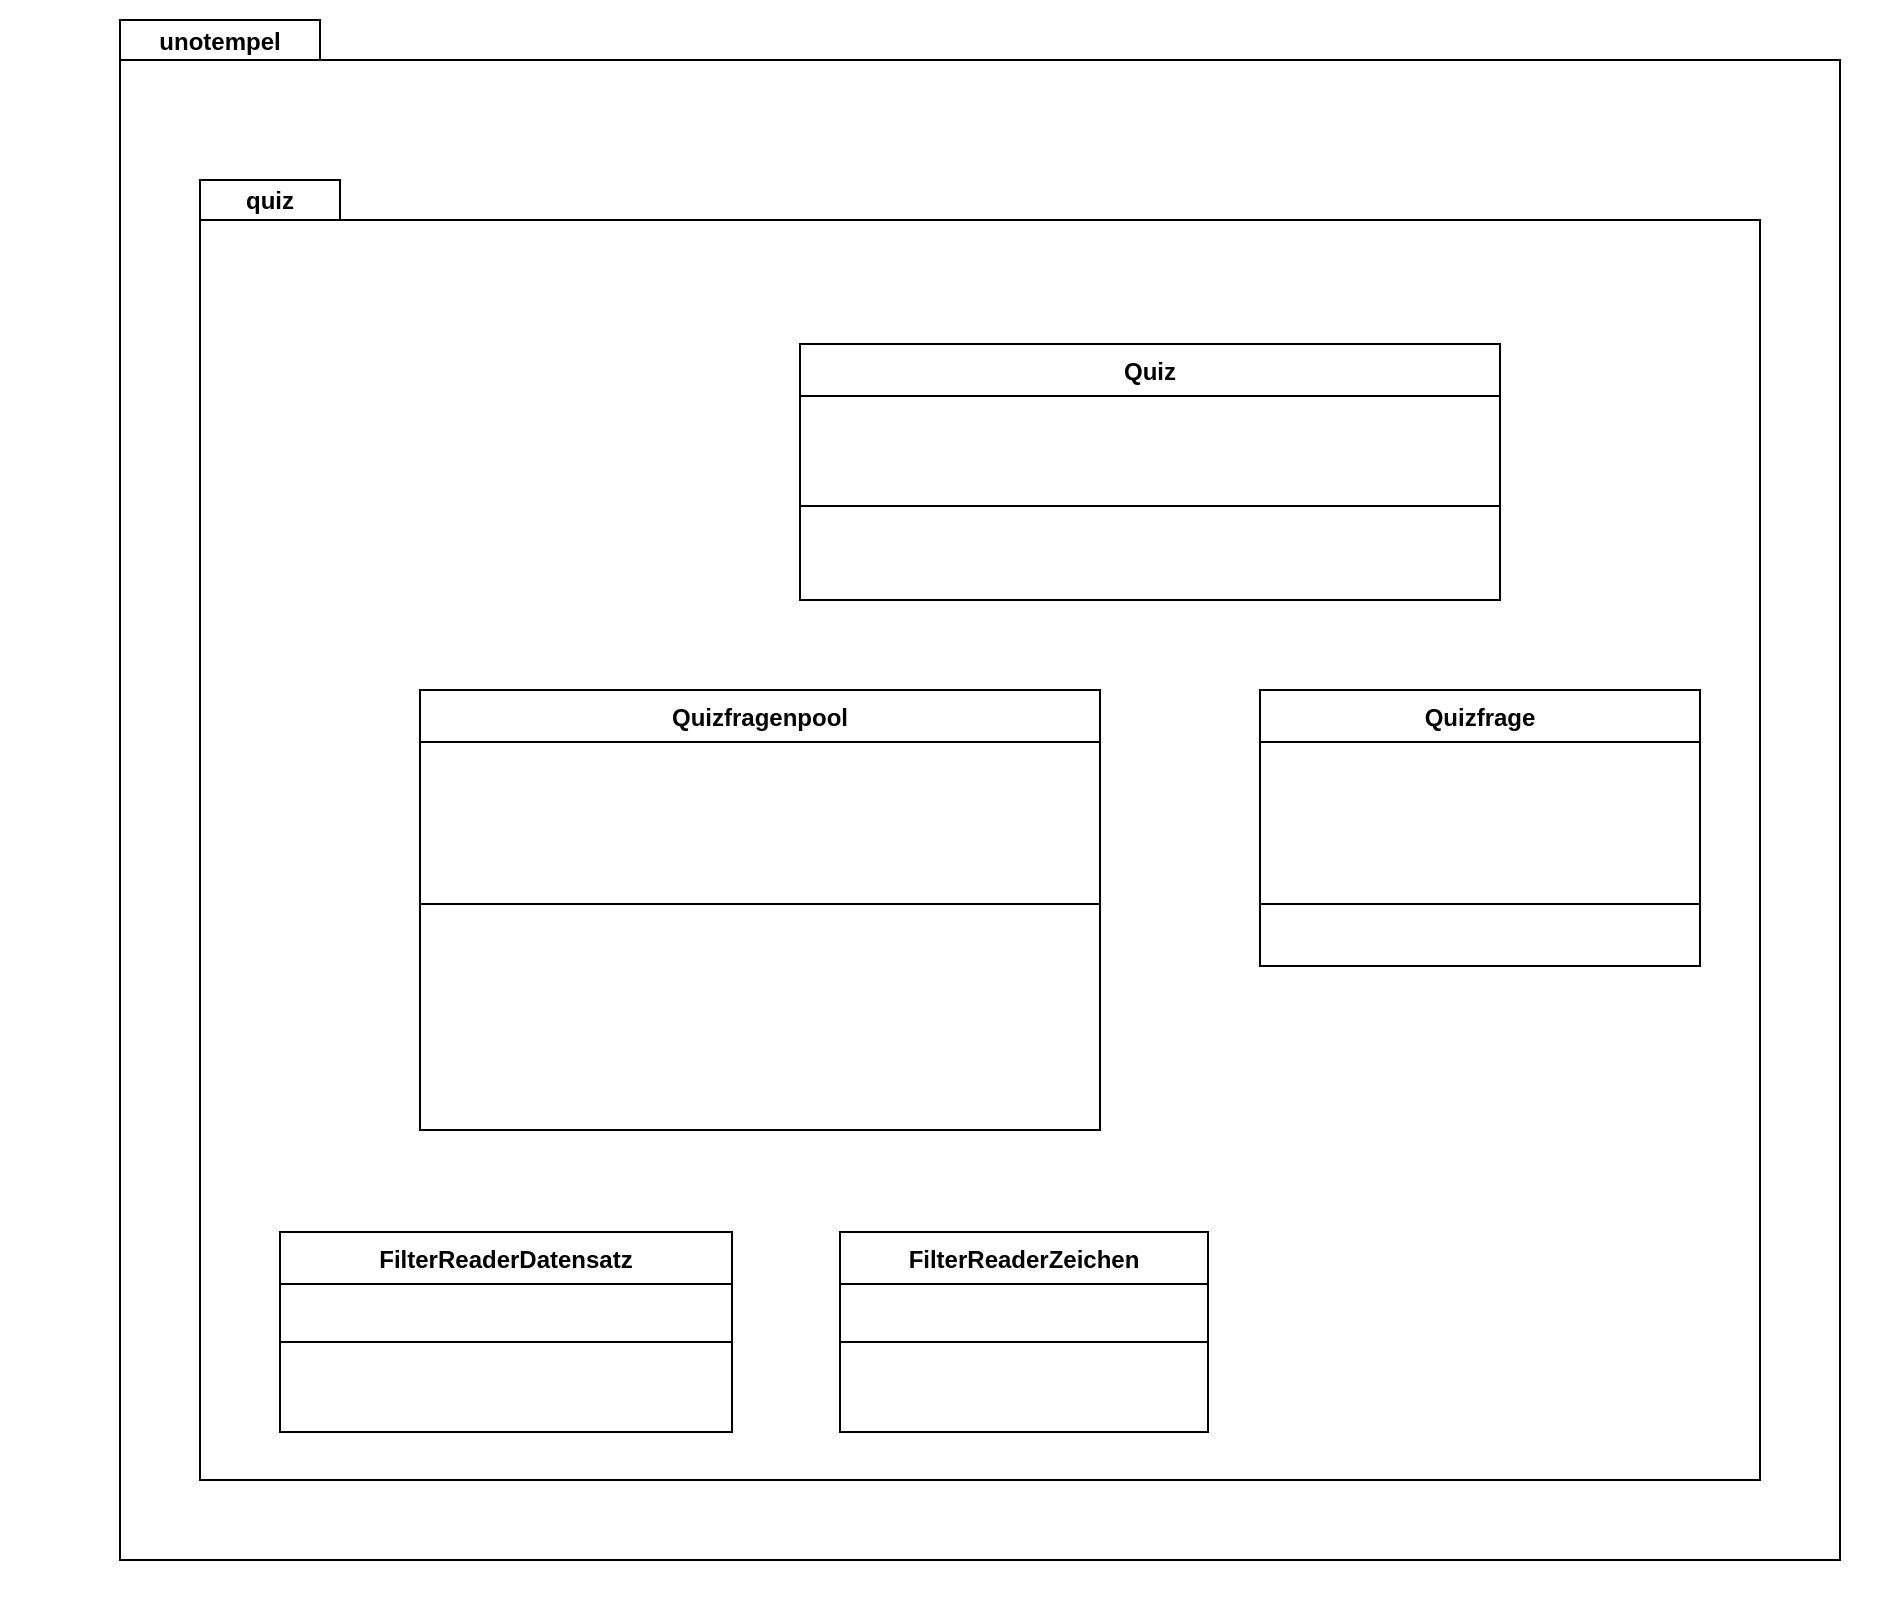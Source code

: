 <mxfile version="16.5.1" type="device"><diagram id="C5RBs43oDa-KdzZeNtuy" name="Page-1"><mxGraphModel dx="2169" dy="2106" grid="1" gridSize="10" guides="1" tooltips="1" connect="1" arrows="1" fold="1" page="1" pageScale="1" pageWidth="827" pageHeight="1169" math="0" shadow="0"><root><mxCell id="WIyWlLk6GJQsqaUBKTNV-0"/><mxCell id="WIyWlLk6GJQsqaUBKTNV-1" parent="WIyWlLk6GJQsqaUBKTNV-0"/><mxCell id="SE7eKtR17TJV0lsdc654-14" value="" style="rounded=0;whiteSpace=wrap;html=1;strokeColor=none;" parent="WIyWlLk6GJQsqaUBKTNV-1" vertex="1"><mxGeometry x="-620" y="-990" width="900" height="800" as="geometry"/></mxCell><mxCell id="003UNInyPQ_uGT7kz2qh-168" value="" style="shape=folder;fontStyle=1;spacingTop=10;tabWidth=100;tabHeight=20;tabPosition=left;html=1;" parent="WIyWlLk6GJQsqaUBKTNV-1" vertex="1"><mxGeometry x="-600" y="-980" width="860" height="770" as="geometry"/></mxCell><mxCell id="003UNInyPQ_uGT7kz2qh-173" value="unotempel" style="text;align=center;fontStyle=1;verticalAlign=middle;spacingLeft=3;spacingRight=3;strokeColor=none;rotatable=0;points=[[0,0.5],[1,0.5]];portConstraint=eastwest;" parent="WIyWlLk6GJQsqaUBKTNV-1" vertex="1"><mxGeometry x="-660" y="-980" width="220" height="20" as="geometry"/></mxCell><mxCell id="003UNInyPQ_uGT7kz2qh-169" value="" style="shape=folder;fontStyle=1;spacingTop=10;tabWidth=70;tabHeight=20;tabPosition=left;html=1;" parent="WIyWlLk6GJQsqaUBKTNV-1" vertex="1"><mxGeometry x="-560" y="-900" width="780" height="650" as="geometry"/></mxCell><mxCell id="003UNInyPQ_uGT7kz2qh-135" value="FilterReaderDatensatz" style="swimlane;fontStyle=1;align=center;verticalAlign=top;childLayout=stackLayout;horizontal=1;startSize=26;horizontalStack=0;resizeParent=1;resizeLast=0;collapsible=1;marginBottom=0;rounded=0;shadow=0;strokeWidth=1;" parent="WIyWlLk6GJQsqaUBKTNV-1" vertex="1"><mxGeometry x="-520" y="-374" width="226" height="100" as="geometry"><mxRectangle x="130" y="380" width="160" height="26" as="alternateBounds"/></mxGeometry></mxCell><mxCell id="003UNInyPQ_uGT7kz2qh-139" value="   " style="text;align=left;verticalAlign=top;spacingLeft=4;spacingRight=4;overflow=hidden;rotatable=0;points=[[0,0.5],[1,0.5]];portConstraint=eastwest;rounded=0;shadow=0;html=0;" parent="003UNInyPQ_uGT7kz2qh-135" vertex="1"><mxGeometry y="26" width="226" height="26" as="geometry"/></mxCell><mxCell id="003UNInyPQ_uGT7kz2qh-138" value="" style="line;html=1;strokeWidth=1;align=left;verticalAlign=middle;spacingTop=-1;spacingLeft=3;spacingRight=3;rotatable=0;labelPosition=right;points=[];portConstraint=eastwest;" parent="003UNInyPQ_uGT7kz2qh-135" vertex="1"><mxGeometry y="52" width="226" height="6" as="geometry"/></mxCell><mxCell id="SE7eKtR17TJV0lsdc654-1" value=" " style="text;align=left;verticalAlign=top;spacingLeft=4;spacingRight=4;overflow=hidden;rotatable=0;points=[[0,0.5],[1,0.5]];portConstraint=eastwest;rounded=0;shadow=0;html=0;" parent="003UNInyPQ_uGT7kz2qh-135" vertex="1"><mxGeometry y="58" width="226" height="26" as="geometry"/></mxCell><mxCell id="003UNInyPQ_uGT7kz2qh-142" value="FilterReaderZeichen" style="swimlane;fontStyle=1;align=center;verticalAlign=top;childLayout=stackLayout;horizontal=1;startSize=26;horizontalStack=0;resizeParent=1;resizeLast=0;collapsible=1;marginBottom=0;rounded=0;shadow=0;strokeWidth=1;" parent="WIyWlLk6GJQsqaUBKTNV-1" vertex="1"><mxGeometry x="-240" y="-374" width="184" height="100" as="geometry"><mxRectangle x="130" y="380" width="160" height="26" as="alternateBounds"/></mxGeometry></mxCell><mxCell id="003UNInyPQ_uGT7kz2qh-147" value="  " style="text;align=left;verticalAlign=top;spacingLeft=4;spacingRight=4;overflow=hidden;rotatable=0;points=[[0,0.5],[1,0.5]];portConstraint=eastwest;rounded=0;shadow=0;html=0;" parent="003UNInyPQ_uGT7kz2qh-142" vertex="1"><mxGeometry y="26" width="184" height="26" as="geometry"/></mxCell><mxCell id="003UNInyPQ_uGT7kz2qh-145" value="" style="line;html=1;strokeWidth=1;align=left;verticalAlign=middle;spacingTop=-1;spacingLeft=3;spacingRight=3;rotatable=0;labelPosition=right;points=[];portConstraint=eastwest;" parent="003UNInyPQ_uGT7kz2qh-142" vertex="1"><mxGeometry y="52" width="184" height="6" as="geometry"/></mxCell><mxCell id="SE7eKtR17TJV0lsdc654-0" value=" " style="text;align=left;verticalAlign=top;spacingLeft=4;spacingRight=4;overflow=hidden;rotatable=0;points=[[0,0.5],[1,0.5]];portConstraint=eastwest;rounded=0;shadow=0;html=0;" parent="003UNInyPQ_uGT7kz2qh-142" vertex="1"><mxGeometry y="58" width="184" height="26" as="geometry"/></mxCell><mxCell id="003UNInyPQ_uGT7kz2qh-149" value="Quizfrage" style="swimlane;fontStyle=1;align=center;verticalAlign=top;childLayout=stackLayout;horizontal=1;startSize=26;horizontalStack=0;resizeParent=1;resizeLast=0;collapsible=1;marginBottom=0;rounded=0;shadow=0;strokeWidth=1;" parent="WIyWlLk6GJQsqaUBKTNV-1" vertex="1"><mxGeometry x="-30" y="-645" width="220" height="138" as="geometry"><mxRectangle x="130" y="380" width="160" height="26" as="alternateBounds"/></mxGeometry></mxCell><mxCell id="003UNInyPQ_uGT7kz2qh-150" value=" " style="text;align=left;verticalAlign=top;spacingLeft=4;spacingRight=4;overflow=hidden;rotatable=0;points=[[0,0.5],[1,0.5]];portConstraint=eastwest;" parent="003UNInyPQ_uGT7kz2qh-149" vertex="1"><mxGeometry y="26" width="220" height="26" as="geometry"/></mxCell><mxCell id="003UNInyPQ_uGT7kz2qh-151" value=" " style="text;align=left;verticalAlign=top;spacingLeft=4;spacingRight=4;overflow=hidden;rotatable=0;points=[[0,0.5],[1,0.5]];portConstraint=eastwest;rounded=0;shadow=0;html=0;" parent="003UNInyPQ_uGT7kz2qh-149" vertex="1"><mxGeometry y="52" width="220" height="26" as="geometry"/></mxCell><mxCell id="003UNInyPQ_uGT7kz2qh-163" value=" " style="text;align=left;verticalAlign=top;spacingLeft=4;spacingRight=4;overflow=hidden;rotatable=0;points=[[0,0.5],[1,0.5]];portConstraint=eastwest;rounded=0;shadow=0;html=0;" parent="003UNInyPQ_uGT7kz2qh-149" vertex="1"><mxGeometry y="78" width="220" height="26" as="geometry"/></mxCell><mxCell id="003UNInyPQ_uGT7kz2qh-152" value="" style="line;html=1;strokeWidth=1;align=left;verticalAlign=middle;spacingTop=-1;spacingLeft=3;spacingRight=3;rotatable=0;labelPosition=right;points=[];portConstraint=eastwest;" parent="003UNInyPQ_uGT7kz2qh-149" vertex="1"><mxGeometry y="104" width="220" height="6" as="geometry"/></mxCell><mxCell id="003UNInyPQ_uGT7kz2qh-156" value="Quizfragenpool" style="swimlane;fontStyle=1;align=center;verticalAlign=top;childLayout=stackLayout;horizontal=1;startSize=26;horizontalStack=0;resizeParent=1;resizeLast=0;collapsible=1;marginBottom=0;rounded=0;shadow=0;strokeWidth=1;" parent="WIyWlLk6GJQsqaUBKTNV-1" vertex="1"><mxGeometry x="-450" y="-645" width="340" height="220" as="geometry"><mxRectangle x="130" y="380" width="160" height="26" as="alternateBounds"/></mxGeometry></mxCell><mxCell id="003UNInyPQ_uGT7kz2qh-157" value=" " style="text;align=left;verticalAlign=top;spacingLeft=4;spacingRight=4;overflow=hidden;rotatable=0;points=[[0,0.5],[1,0.5]];portConstraint=eastwest;" parent="003UNInyPQ_uGT7kz2qh-156" vertex="1"><mxGeometry y="26" width="340" height="26" as="geometry"/></mxCell><mxCell id="003UNInyPQ_uGT7kz2qh-158" value=" " style="text;align=left;verticalAlign=top;spacingLeft=4;spacingRight=4;overflow=hidden;rotatable=0;points=[[0,0.5],[1,0.5]];portConstraint=eastwest;rounded=0;shadow=0;html=0;" parent="003UNInyPQ_uGT7kz2qh-156" vertex="1"><mxGeometry y="52" width="340" height="26" as="geometry"/></mxCell><mxCell id="003UNInyPQ_uGT7kz2qh-165" value=" " style="text;align=left;verticalAlign=top;spacingLeft=4;spacingRight=4;overflow=hidden;rotatable=0;points=[[0,0.5],[1,0.5]];portConstraint=eastwest;rounded=0;shadow=0;html=0;" parent="003UNInyPQ_uGT7kz2qh-156" vertex="1"><mxGeometry y="78" width="340" height="26" as="geometry"/></mxCell><mxCell id="003UNInyPQ_uGT7kz2qh-159" value="" style="line;html=1;strokeWidth=1;align=left;verticalAlign=middle;spacingTop=-1;spacingLeft=3;spacingRight=3;rotatable=0;labelPosition=right;points=[];portConstraint=eastwest;" parent="003UNInyPQ_uGT7kz2qh-156" vertex="1"><mxGeometry y="104" width="340" height="6" as="geometry"/></mxCell><mxCell id="003UNInyPQ_uGT7kz2qh-160" value=" " style="text;align=left;verticalAlign=top;spacingLeft=4;spacingRight=4;overflow=hidden;rotatable=0;points=[[0,0.5],[1,0.5]];portConstraint=eastwest;rounded=0;shadow=0;html=0;" parent="003UNInyPQ_uGT7kz2qh-156" vertex="1"><mxGeometry y="110" width="340" height="26" as="geometry"/></mxCell><mxCell id="003UNInyPQ_uGT7kz2qh-161" value=" " style="text;align=left;verticalAlign=top;spacingLeft=4;spacingRight=4;overflow=hidden;rotatable=0;points=[[0,0.5],[1,0.5]];portConstraint=eastwest;rounded=0;shadow=0;html=0;" parent="003UNInyPQ_uGT7kz2qh-156" vertex="1"><mxGeometry y="136" width="340" height="26" as="geometry"/></mxCell><mxCell id="003UNInyPQ_uGT7kz2qh-162" value=" " style="text;align=left;verticalAlign=top;spacingLeft=4;spacingRight=4;overflow=hidden;rotatable=0;points=[[0,0.5],[1,0.5]];portConstraint=eastwest;rounded=0;shadow=0;html=0;" parent="003UNInyPQ_uGT7kz2qh-156" vertex="1"><mxGeometry y="162" width="340" height="26" as="geometry"/></mxCell><mxCell id="003UNInyPQ_uGT7kz2qh-166" value=" " style="text;align=left;verticalAlign=top;spacingLeft=4;spacingRight=4;overflow=hidden;rotatable=0;points=[[0,0.5],[1,0.5]];portConstraint=eastwest;rounded=0;shadow=0;html=0;" parent="003UNInyPQ_uGT7kz2qh-156" vertex="1"><mxGeometry y="188" width="340" height="26" as="geometry"/></mxCell><mxCell id="003UNInyPQ_uGT7kz2qh-171" value="quiz" style="text;align=center;fontStyle=1;verticalAlign=middle;spacingLeft=3;spacingRight=3;strokeColor=none;rotatable=0;points=[[0,0.5],[1,0.5]];portConstraint=eastwest;" parent="WIyWlLk6GJQsqaUBKTNV-1" vertex="1"><mxGeometry x="-550" y="-901.5" width="50" height="21.5" as="geometry"/></mxCell><mxCell id="PepkA_8UNv1jO-DzBpGC-43" value="Quiz" style="swimlane;fontStyle=1;align=center;verticalAlign=top;childLayout=stackLayout;horizontal=1;startSize=26;horizontalStack=0;resizeParent=1;resizeLast=0;collapsible=1;marginBottom=0;rounded=0;shadow=0;strokeWidth=1;" parent="WIyWlLk6GJQsqaUBKTNV-1" vertex="1"><mxGeometry x="-260" y="-818" width="350" height="128" as="geometry"><mxRectangle x="130" y="380" width="160" height="26" as="alternateBounds"/></mxGeometry></mxCell><mxCell id="PepkA_8UNv1jO-DzBpGC-45" value=" " style="text;align=left;verticalAlign=top;spacingLeft=4;spacingRight=4;overflow=hidden;rotatable=0;points=[[0,0.5],[1,0.5]];portConstraint=eastwest;rounded=0;shadow=0;html=0;" parent="PepkA_8UNv1jO-DzBpGC-43" vertex="1"><mxGeometry y="26" width="350" height="26" as="geometry"/></mxCell><mxCell id="PepkA_8UNv1jO-DzBpGC-51" value=" " style="text;align=left;verticalAlign=top;spacingLeft=4;spacingRight=4;overflow=hidden;rotatable=0;points=[[0,0.5],[1,0.5]];portConstraint=eastwest;rounded=0;shadow=0;html=0;" parent="PepkA_8UNv1jO-DzBpGC-43" vertex="1"><mxGeometry y="52" width="350" height="26" as="geometry"/></mxCell><mxCell id="PepkA_8UNv1jO-DzBpGC-47" value="" style="line;html=1;strokeWidth=1;align=left;verticalAlign=middle;spacingTop=-1;spacingLeft=3;spacingRight=3;rotatable=0;labelPosition=right;points=[];portConstraint=eastwest;" parent="PepkA_8UNv1jO-DzBpGC-43" vertex="1"><mxGeometry y="78" width="350" height="6" as="geometry"/></mxCell><mxCell id="PepkA_8UNv1jO-DzBpGC-48" value=" " style="text;align=left;verticalAlign=top;spacingLeft=4;spacingRight=4;overflow=hidden;rotatable=0;points=[[0,0.5],[1,0.5]];portConstraint=eastwest;rounded=0;shadow=0;html=0;" parent="PepkA_8UNv1jO-DzBpGC-43" vertex="1"><mxGeometry y="84" width="350" height="26" as="geometry"/></mxCell></root></mxGraphModel></diagram></mxfile>